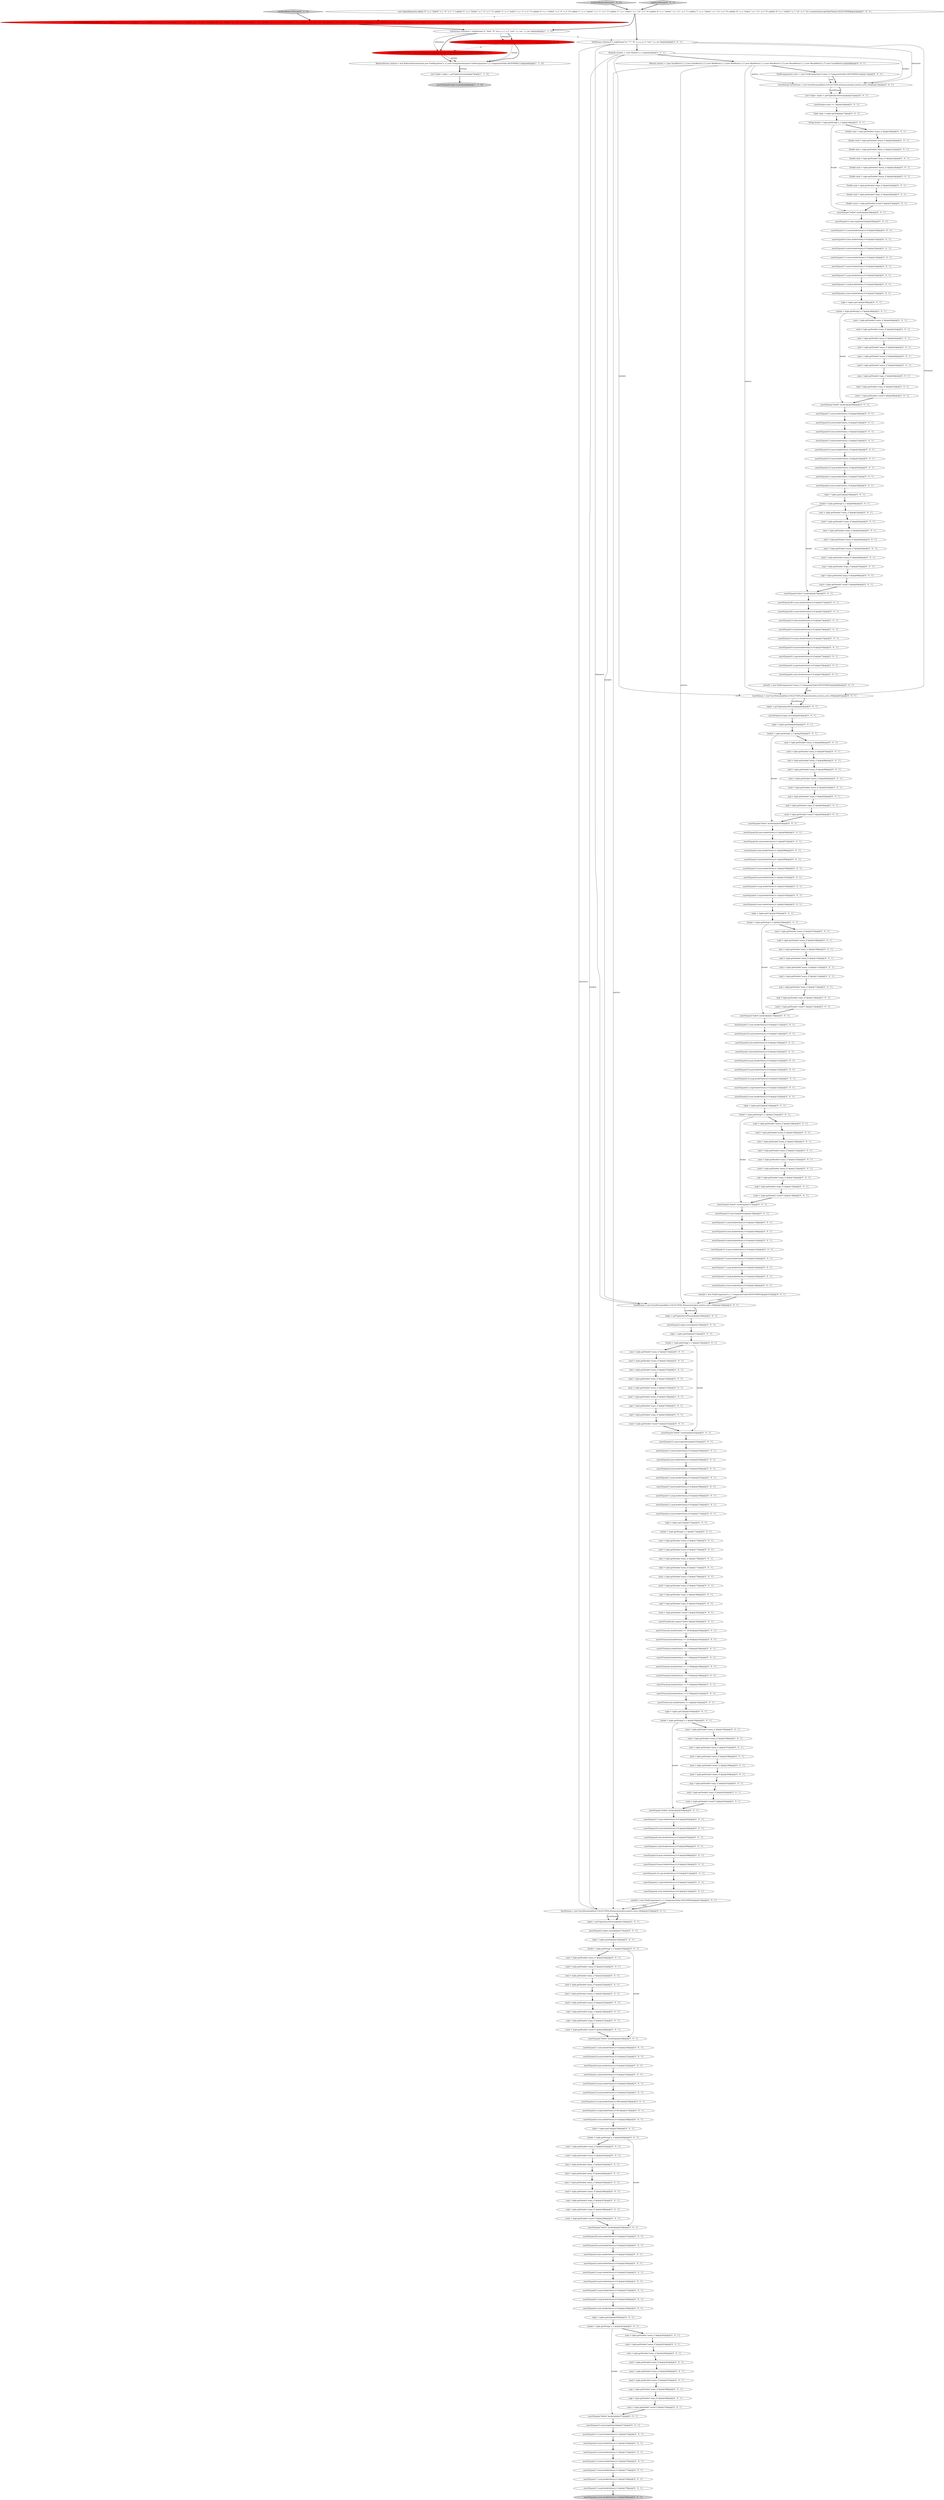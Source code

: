 digraph {
48 [style = filled, label = "assertEquals(0.0,mini.doubleValue(),.01)@@@52@@@['0', '0', '1']", fillcolor = white, shape = ellipse image = "AAA0AAABBB3BBB"];
0 [style = filled, label = "new UpdateRequest().add(id,\"0\",\"a_s\",\"hello0\",\"a_i\",\"0\",\"a_f\",\"1\").add(id,\"2\",\"a_s\",\"hello0\",\"a_i\",\"2\",\"a_f\",\"2\").add(id,\"3\",\"a_s\",\"hello3\",\"a_i\",\"3\",\"a_f\",\"3\").add(id,\"4\",\"a_s\",\"hello4\",\"a_i\",\"4\",\"a_f\",\"4\").add(id,\"1\",\"a_s\",\"hello0\",\"a_i\",\"1\",\"a_f\",\"5\").add(id,\"5\",\"a_s\",\"hello3\",\"a_i\",\"10\",\"a_f\",\"6\").add(id,\"6\",\"a_s\",\"hello4\",\"a_i\",\"11\",\"a_f\",\"7\").add(id,\"7\",\"a_s\",\"hello3\",\"a_i\",\"12\",\"a_f\",\"8\").add(id,\"8\",\"a_s\",\"hello3\",\"a_i\",\"13\",\"a_f\",\"9\").add(id,\"9\",\"a_s\",\"hello0\",\"a_i\",\"14\",\"a_f\",\"10\").commit(cluster.getSolrClient(),COLLECTION)@@@3@@@['1', '0', '1']", fillcolor = white, shape = ellipse image = "AAA0AAABBB1BBB"];
178 [style = filled, label = "FacetStream facetStream = new FacetStream(zkHost,COLLECTION,sParamsA,buckets,metrics,sorts,100)@@@14@@@['0', '0', '1']", fillcolor = white, shape = ellipse image = "AAA0AAABBB3BBB"];
164 [style = filled, label = "bucket = tuple.getString(\"a_s\")@@@39@@@['0', '0', '1']", fillcolor = white, shape = ellipse image = "AAA0AAABBB3BBB"];
142 [style = filled, label = "assertEquals(0,mini.doubleValue(),0.01)@@@232@@@['0', '0', '1']", fillcolor = white, shape = ellipse image = "AAA0AAABBB3BBB"];
71 [style = filled, label = "String bucket = tuple.getString(\"a_s\")@@@18@@@['0', '0', '1']", fillcolor = white, shape = ellipse image = "AAA0AAABBB3BBB"];
17 [style = filled, label = "mini = tuple.getDouble(\"min(a_i)\")@@@130@@@['0', '0', '1']", fillcolor = white, shape = ellipse image = "AAA0AAABBB3BBB"];
20 [style = filled, label = "assertEquals(0,mini.doubleValue(),0.01)@@@207@@@['0', '0', '1']", fillcolor = white, shape = ellipse image = "AAA0AAABBB3BBB"];
240 [style = filled, label = "bucket = tuple.getString(\"a_s\")@@@261@@@['0', '0', '1']", fillcolor = white, shape = ellipse image = "AAA0AAABBB3BBB"];
7 [style = filled, label = "testZeroReducerStream['0', '1', '0']", fillcolor = lightgray, shape = diamond image = "AAA0AAABBB2BBB"];
182 [style = filled, label = "assertEquals(10,maxf.doubleValue(),0.01)@@@235@@@['0', '0', '1']", fillcolor = white, shape = ellipse image = "AAA0AAABBB3BBB"];
161 [style = filled, label = "assertEquals(10.0,maxf.doubleValue(),.01)@@@55@@@['0', '0', '1']", fillcolor = white, shape = ellipse image = "AAA0AAABBB3BBB"];
104 [style = filled, label = "assertEquals(18,sumf.doubleValue(),0.01)@@@118@@@['0', '0', '1']", fillcolor = white, shape = ellipse image = "AAA0AAABBB3BBB"];
111 [style = filled, label = "assertEquals(6.5,avgf.doubleValue(),0.1)@@@103@@@['0', '0', '1']", fillcolor = white, shape = ellipse image = "AAA0AAABBB3BBB"];
256 [style = filled, label = "tuple = tuples.get(2)@@@59@@@['0', '0', '1']", fillcolor = white, shape = ellipse image = "AAA0AAABBB3BBB"];
144 [style = filled, label = "assertEquals(11.0,maxi.doubleValue(),0.01)@@@33@@@['0', '0', '1']", fillcolor = white, shape = ellipse image = "AAA0AAABBB3BBB"];
91 [style = filled, label = "bucket = tuple.getString(\"a_s\")@@@152@@@['0', '0', '1']", fillcolor = white, shape = ellipse image = "AAA0AAABBB3BBB"];
141 [style = filled, label = "mini = tuple.getDouble(\"min(a_i)\")@@@155@@@['0', '0', '1']", fillcolor = white, shape = ellipse image = "AAA0AAABBB3BBB"];
112 [style = filled, label = "assertEquals(\"hello0\",bucket)@@@116@@@['0', '0', '1']", fillcolor = white, shape = ellipse image = "AAA0AAABBB3BBB"];
64 [style = filled, label = "assertTrue(sumi.doubleValue() == 38.0D)@@@184@@@['0', '0', '1']", fillcolor = white, shape = ellipse image = "AAA0AAABBB3BBB"];
32 [style = filled, label = "assertEquals(4.0,minf.doubleValue(),0.1)@@@275@@@['0', '0', '1']", fillcolor = white, shape = ellipse image = "AAA0AAABBB3BBB"];
175 [style = filled, label = "maxi = tuple.getDouble(\"max(a_i)\")@@@90@@@['0', '0', '1']", fillcolor = white, shape = ellipse image = "AAA0AAABBB3BBB"];
217 [style = filled, label = "avgf = tuple.getDouble(\"avg(a_f)\")@@@248@@@['0', '0', '1']", fillcolor = white, shape = ellipse image = "AAA0AAABBB3BBB"];
210 [style = filled, label = "avgi = tuple.getDouble(\"avg(a_i)\")@@@201@@@['0', '0', '1']", fillcolor = white, shape = ellipse image = "AAA0AAABBB3BBB"];
244 [style = filled, label = "assertEquals(7,maxf.doubleValue(),0.01)@@@168@@@['0', '0', '1']", fillcolor = white, shape = ellipse image = "AAA0AAABBB3BBB"];
69 [style = filled, label = "sumi = tuple.getDouble(\"sum(a_i)\")@@@128@@@['0', '0', '1']", fillcolor = white, shape = ellipse image = "AAA0AAABBB3BBB"];
109 [style = filled, label = "facetStream = new FacetStream(zkHost,COLLECTION,sParamsA,buckets,metrics,sorts,100)@@@81@@@['0', '0', '1']", fillcolor = white, shape = ellipse image = "AAA0AAABBB3BBB"];
70 [style = filled, label = "assertEquals(6.5,avgf.doubleValue(),0.01)@@@258@@@['0', '0', '1']", fillcolor = white, shape = ellipse image = "AAA0AAABBB3BBB"];
221 [style = filled, label = "assertEquals(\"hello0\",bucket)@@@49@@@['0', '0', '1']", fillcolor = white, shape = ellipse image = "AAA0AAABBB3BBB"];
74 [style = filled, label = "assertEquals(4.0,minf.doubleValue(),0.01)@@@141@@@['0', '0', '1']", fillcolor = white, shape = ellipse image = "AAA0AAABBB3BBB"];
247 [style = filled, label = "avgi = tuple.getDouble(\"avg(a_i)\")@@@180@@@['0', '0', '1']", fillcolor = white, shape = ellipse image = "AAA0AAABBB3BBB"];
150 [style = filled, label = "maxf = tuple.getDouble(\"max(a_f)\")@@@45@@@['0', '0', '1']", fillcolor = white, shape = ellipse image = "AAA0AAABBB3BBB"];
278 [style = filled, label = "minf = tuple.getDouble(\"min(a_f)\")@@@265@@@['0', '0', '1']", fillcolor = white, shape = ellipse image = "AAA0AAABBB3BBB"];
173 [style = filled, label = "sumi = tuple.getDouble(\"sum(a_i)\")@@@86@@@['0', '0', '1']", fillcolor = white, shape = ellipse image = "AAA0AAABBB3BBB"];
97 [style = filled, label = "List<Tuple> tuples = getTuples(facetStream)@@@15@@@['0', '0', '1']", fillcolor = white, shape = ellipse image = "AAA0AAABBB3BBB"];
209 [style = filled, label = "count = tuple.getDouble(\"count(*)\")@@@115@@@['0', '0', '1']", fillcolor = white, shape = ellipse image = "AAA0AAABBB3BBB"];
79 [style = filled, label = "avgf = tuple.getDouble(\"avg(a_f)\")@@@202@@@['0', '0', '1']", fillcolor = white, shape = ellipse image = "AAA0AAABBB3BBB"];
58 [style = filled, label = "count = tuple.getDouble(\"count(*)\")@@@161@@@['0', '0', '1']", fillcolor = white, shape = ellipse image = "AAA0AAABBB3BBB"];
279 [style = filled, label = "assertEquals(9.0,maxf.doubleValue(),0.01)@@@76@@@['0', '0', '1']", fillcolor = white, shape = ellipse image = "AAA0AAABBB3BBB"];
43 [style = filled, label = "avgf = tuple.getDouble(\"avg(a_f)\")@@@181@@@['0', '0', '1']", fillcolor = white, shape = ellipse image = "AAA0AAABBB3BBB"];
163 [style = filled, label = "sumf = tuple.getDouble(\"sum(a_f)\")@@@41@@@['0', '0', '1']", fillcolor = white, shape = ellipse image = "AAA0AAABBB3BBB"];
230 [style = filled, label = "maxi = tuple.getDouble(\"max(a_i)\")@@@111@@@['0', '0', '1']", fillcolor = white, shape = ellipse image = "AAA0AAABBB3BBB"];
249 [style = filled, label = "assertEquals(18,sumf.doubleValue(),.01)@@@51@@@['0', '0', '1']", fillcolor = white, shape = ellipse image = "AAA0AAABBB3BBB"];
255 [style = filled, label = "assertEquals(4,count.doubleValue(),0.01)@@@79@@@['0', '0', '1']", fillcolor = white, shape = ellipse image = "AAA0AAABBB3BBB"];
83 [style = filled, label = "assertEquals(3,minf.doubleValue(),0.01)@@@254@@@['0', '0', '1']", fillcolor = white, shape = ellipse image = "AAA0AAABBB3BBB"];
134 [style = filled, label = "avgi = tuple.getDouble(\"avg(a_i)\")@@@159@@@['0', '0', '1']", fillcolor = white, shape = ellipse image = "AAA0AAABBB3BBB"];
246 [style = filled, label = "minf = tuple.getDouble(\"min(a_f)\")@@@89@@@['0', '0', '1']", fillcolor = white, shape = ellipse image = "AAA0AAABBB3BBB"];
78 [style = filled, label = "Double minf = tuple.getDouble(\"min(a_f)\")@@@22@@@['0', '0', '1']", fillcolor = white, shape = ellipse image = "AAA0AAABBB3BBB"];
273 [style = filled, label = "maxf = tuple.getDouble(\"max(a_f)\")@@@225@@@['0', '0', '1']", fillcolor = white, shape = ellipse image = "AAA0AAABBB3BBB"];
2 [style = filled, label = "ReducerStream rstream = new ReducerStream(stream,new FieldEqualitor(\"a_s\"),new GroupOperation(new FieldComparator(\"a_f\",ComparatorOrder.ASCENDING),5))@@@6@@@['1', '1', '0']", fillcolor = white, shape = ellipse image = "AAA0AAABBB1BBB"];
220 [style = filled, label = "assertTrue(mini.doubleValue() == 3.0D)@@@186@@@['0', '0', '1']", fillcolor = white, shape = ellipse image = "AAA0AAABBB3BBB"];
6 [style = filled, label = "CloudSolrStream stream = new CloudSolrStream(zkHost,COLLECTION,sParamsA)@@@5@@@['1', '0', '0']", fillcolor = red, shape = ellipse image = "AAA1AAABBB1BBB"];
124 [style = filled, label = "avgi = tuple.getDouble(\"avg(a_i)\")@@@113@@@['0', '0', '1']", fillcolor = white, shape = ellipse image = "AAA0AAABBB3BBB"];
158 [style = filled, label = "assertEquals(7.5,avgi.doubleValue(),0.1)@@@278@@@['0', '0', '1']", fillcolor = white, shape = ellipse image = "AAA0AAABBB3BBB"];
81 [style = filled, label = "assertEquals(4,count.doubleValue(),0.1)@@@104@@@['0', '0', '1']", fillcolor = white, shape = ellipse image = "AAA0AAABBB3BBB"];
188 [style = filled, label = "avgf = tuple.getDouble(\"avg(a_f)\")@@@68@@@['0', '0', '1']", fillcolor = white, shape = ellipse image = "AAA0AAABBB3BBB"];
117 [style = filled, label = "tuples = getTuples(facetStream)@@@216@@@['0', '0', '1']", fillcolor = white, shape = ellipse image = "AAA0AAABBB3BBB"];
77 [style = filled, label = "assertEquals(4.25,avgi.doubleValue(),0.01)@@@211@@@['0', '0', '1']", fillcolor = white, shape = ellipse image = "AAA0AAABBB3BBB"];
237 [style = filled, label = "count = tuple.getDouble(\"count(*)\")@@@203@@@['0', '0', '1']", fillcolor = white, shape = ellipse image = "AAA0AAABBB3BBB"];
12 [style = filled, label = "Bucket(( buckets = {new Bucket(\"a_s\")}@@@5@@@['0', '0', '1']", fillcolor = white, shape = ellipse image = "AAA0AAABBB3BBB"];
136 [style = filled, label = "count = tuple.getDouble(\"count(*)\")@@@94@@@['0', '0', '1']", fillcolor = white, shape = ellipse image = "AAA0AAABBB3BBB"];
56 [style = filled, label = "minf = tuple.getDouble(\"min(a_f)\")@@@64@@@['0', '0', '1']", fillcolor = white, shape = ellipse image = "AAA0AAABBB3BBB"];
169 [style = filled, label = "avgi = tuple.getDouble(\"avg(a_i)\")@@@226@@@['0', '0', '1']", fillcolor = white, shape = ellipse image = "AAA0AAABBB3BBB"];
228 [style = filled, label = "Double sumf = tuple.getDouble(\"sum(a_f)\")@@@20@@@['0', '0', '1']", fillcolor = white, shape = ellipse image = "AAA0AAABBB3BBB"];
40 [style = filled, label = "sumf = tuple.getDouble(\"sum(a_f)\")@@@196@@@['0', '0', '1']", fillcolor = white, shape = ellipse image = "AAA0AAABBB3BBB"];
25 [style = filled, label = "assertEquals(\"hello4\",bucket)@@@28@@@['0', '0', '1']", fillcolor = white, shape = ellipse image = "AAA0AAABBB3BBB"];
128 [style = filled, label = "sumi = tuple.getDouble(\"sum(a_i)\")@@@174@@@['0', '0', '1']", fillcolor = white, shape = ellipse image = "AAA0AAABBB3BBB"];
23 [style = filled, label = "bucket = tuple.getString(\"a_s\")@@@173@@@['0', '0', '1']", fillcolor = white, shape = ellipse image = "AAA0AAABBB3BBB"];
261 [style = filled, label = "count = tuple.getDouble(\"count(*)\")@@@136@@@['0', '0', '1']", fillcolor = white, shape = ellipse image = "AAA0AAABBB3BBB"];
213 [style = filled, label = "assertEquals(4.0,minf.doubleValue(),0.01)@@@32@@@['0', '0', '1']", fillcolor = white, shape = ellipse image = "AAA0AAABBB3BBB"];
167 [style = filled, label = "maxf = tuple.getDouble(\"max(a_f)\")@@@66@@@['0', '0', '1']", fillcolor = white, shape = ellipse image = "AAA0AAABBB3BBB"];
203 [style = filled, label = "Tuple tuple = tuples.get(0)@@@17@@@['0', '0', '1']", fillcolor = white, shape = ellipse image = "AAA0AAABBB3BBB"];
268 [style = filled, label = "minf = tuple.getDouble(\"min(a_f)\")@@@223@@@['0', '0', '1']", fillcolor = white, shape = ellipse image = "AAA0AAABBB3BBB"];
51 [style = filled, label = "Double avgi = tuple.getDouble(\"avg(a_i)\")@@@25@@@['0', '0', '1']", fillcolor = white, shape = ellipse image = "AAA0AAABBB3BBB"];
99 [style = filled, label = "avgf = tuple.getDouble(\"avg(a_f)\")@@@227@@@['0', '0', '1']", fillcolor = white, shape = ellipse image = "AAA0AAABBB3BBB"];
200 [style = filled, label = "assertEquals(4,count.doubleValue(),0.01)@@@125@@@['0', '0', '1']", fillcolor = white, shape = ellipse image = "AAA0AAABBB3BBB"];
137 [style = filled, label = "bucket = tuple.getString(\"a_s\")@@@60@@@['0', '0', '1']", fillcolor = white, shape = ellipse image = "AAA0AAABBB3BBB"];
15 [style = filled, label = "assertEquals(4.0,mini.doubleValue(),0.1)@@@274@@@['0', '0', '1']", fillcolor = white, shape = ellipse image = "AAA0AAABBB3BBB"];
41 [style = filled, label = "assertEquals(13,maxi.doubleValue(),0.01)@@@255@@@['0', '0', '1']", fillcolor = white, shape = ellipse image = "AAA0AAABBB3BBB"];
138 [style = filled, label = "avgi = tuple.getDouble(\"avg(a_i)\")@@@268@@@['0', '0', '1']", fillcolor = white, shape = ellipse image = "AAA0AAABBB3BBB"];
224 [style = filled, label = "assertEquals(5.5,avgf.doubleValue(),0.01)@@@36@@@['0', '0', '1']", fillcolor = white, shape = ellipse image = "AAA0AAABBB3BBB"];
252 [style = filled, label = "mini = tuple.getDouble(\"min(a_i)\")@@@42@@@['0', '0', '1']", fillcolor = white, shape = ellipse image = "AAA0AAABBB3BBB"];
181 [style = filled, label = "assertTrue(maxi.doubleValue() == 13.0D)@@@188@@@['0', '0', '1']", fillcolor = white, shape = ellipse image = "AAA0AAABBB3BBB"];
76 [style = filled, label = "assertEquals(3,mini.doubleValue(),0.1)@@@98@@@['0', '0', '1']", fillcolor = white, shape = ellipse image = "AAA0AAABBB3BBB"];
186 [style = filled, label = "sumf = tuple.getDouble(\"sum(a_f)\")@@@263@@@['0', '0', '1']", fillcolor = white, shape = ellipse image = "AAA0AAABBB3BBB"];
26 [style = filled, label = "assertTrue(avgf.doubleValue() == 6.5D)@@@191@@@['0', '0', '1']", fillcolor = white, shape = ellipse image = "AAA0AAABBB3BBB"];
39 [style = filled, label = "assertEquals(\"hello0\",bucket)@@@204@@@['0', '0', '1']", fillcolor = white, shape = ellipse image = "AAA0AAABBB3BBB"];
126 [style = filled, label = "sumf = tuple.getDouble(\"sum(a_f)\")@@@221@@@['0', '0', '1']", fillcolor = white, shape = ellipse image = "AAA0AAABBB3BBB"];
118 [style = filled, label = "mini = tuple.getDouble(\"min(a_i)\")@@@88@@@['0', '0', '1']", fillcolor = white, shape = ellipse image = "AAA0AAABBB3BBB"];
116 [style = filled, label = "avgf = tuple.getDouble(\"avg(a_f)\")@@@93@@@['0', '0', '1']", fillcolor = white, shape = ellipse image = "AAA0AAABBB3BBB"];
231 [style = filled, label = "assertEquals(2,count.doubleValue(),0.1)@@@280@@@['0', '0', '1']", fillcolor = lightgray, shape = ellipse image = "AAA0AAABBB3BBB"];
135 [style = filled, label = "count = tuple.getDouble(\"count(*)\")@@@228@@@['0', '0', '1']", fillcolor = white, shape = ellipse image = "AAA0AAABBB3BBB"];
35 [style = filled, label = "tuple = tuples.get(0)@@@84@@@['0', '0', '1']", fillcolor = white, shape = ellipse image = "AAA0AAABBB3BBB"];
174 [style = filled, label = "assertEquals(9.5,avgi.doubleValue(),0.1)@@@102@@@['0', '0', '1']", fillcolor = white, shape = ellipse image = "AAA0AAABBB3BBB"];
243 [style = filled, label = "assertEquals(6.5,avgf.doubleValue(),0.01)@@@78@@@['0', '0', '1']", fillcolor = white, shape = ellipse image = "AAA0AAABBB3BBB"];
4 [style = filled, label = "testZeroReducerStream['1', '0', '0']", fillcolor = lightgray, shape = diamond image = "AAA0AAABBB1BBB"];
110 [style = filled, label = "minf = tuple.getDouble(\"min(a_f)\")@@@131@@@['0', '0', '1']", fillcolor = white, shape = ellipse image = "AAA0AAABBB3BBB"];
171 [style = filled, label = "avgf = tuple.getDouble(\"avg(a_f)\")@@@47@@@['0', '0', '1']", fillcolor = white, shape = ellipse image = "AAA0AAABBB3BBB"];
11 [style = filled, label = "count = tuple.getDouble(\"count(*)\")@@@249@@@['0', '0', '1']", fillcolor = white, shape = ellipse image = "AAA0AAABBB3BBB"];
8 [style = filled, label = "new UpdateRequest().add(id,\"0\",\"a_s\",\"hello0\",\"a_i\",\"0\",\"a_f\",\"1\").add(id,\"2\",\"a_s\",\"hello0\",\"a_i\",\"2\",\"a_f\",\"2\").add(id,\"3\",\"a_s\",\"hello3\",\"a_i\",\"3\",\"a_f\",\"3\").add(id,\"4\",\"a_s\",\"hello4\",\"a_i\",\"4\",\"a_f\",\"4\").add(id,\"1\",\"a_s\",\"hello0\",\"a_i\",\"1\",\"a_f\",\"5\").add(id,\"5\",\"a_s\",\"hello3\",\"a_i\",\"10\",\"a_f\",\"6\").add(id,\"6\",\"a_s\",\"hello4\",\"a_i\",\"11\",\"a_f\",\"7\").add(id,\"7\",\"a_s\",\"hello3\",\"a_i\",\"12\",\"a_f\",\"8\").add(id,\"8\",\"a_s\",\"hello3\",\"a_i\",\"13\",\"a_f\",\"9\").add(id,\"9\",\"a_s\",\"hello0\",\"a_i\",\"14\",\"a_f\",\"10\").commit(cluster.getSolrClient(),COLLECTIONORALIAS)@@@3@@@['0', '1', '0']", fillcolor = red, shape = ellipse image = "AAA1AAABBB2BBB"];
49 [style = filled, label = "sumf = tuple.getDouble(\"sum(a_f)\")@@@242@@@['0', '0', '1']", fillcolor = white, shape = ellipse image = "AAA0AAABBB3BBB"];
105 [style = filled, label = "avgi = tuple.getDouble(\"avg(a_i)\")@@@247@@@['0', '0', '1']", fillcolor = white, shape = ellipse image = "AAA0AAABBB3BBB"];
235 [style = filled, label = "assertTrue(bucket.equals(\"hello3\"))@@@183@@@['0', '0', '1']", fillcolor = white, shape = ellipse image = "AAA0AAABBB3BBB"];
245 [style = filled, label = "minf = tuple.getDouble(\"min(a_f)\")@@@244@@@['0', '0', '1']", fillcolor = white, shape = ellipse image = "AAA0AAABBB3BBB"];
63 [style = filled, label = "assertEquals(4.5,avgf.doubleValue(),.01)@@@57@@@['0', '0', '1']", fillcolor = white, shape = ellipse image = "AAA0AAABBB3BBB"];
234 [style = filled, label = "assertEquals(4.25,avgi.doubleValue(),.01)@@@56@@@['0', '0', '1']", fillcolor = white, shape = ellipse image = "AAA0AAABBB3BBB"];
277 [style = filled, label = "assertEquals(13,maxi.doubleValue(),0.1)@@@100@@@['0', '0', '1']", fillcolor = white, shape = ellipse image = "AAA0AAABBB3BBB"];
31 [style = filled, label = "assertEquals(3,tuples.size())@@@217@@@['0', '0', '1']", fillcolor = white, shape = ellipse image = "AAA0AAABBB3BBB"];
54 [style = filled, label = "assertEquals(11.0,maxi.doubleValue(),0.01)@@@142@@@['0', '0', '1']", fillcolor = white, shape = ellipse image = "AAA0AAABBB3BBB"];
66 [style = filled, label = "assertEquals(26.0,sumf.doubleValue(),0.01)@@@72@@@['0', '0', '1']", fillcolor = white, shape = ellipse image = "AAA0AAABBB3BBB"];
218 [style = filled, label = "mini = tuple.getDouble(\"min(a_i)\")@@@264@@@['0', '0', '1']", fillcolor = white, shape = ellipse image = "AAA0AAABBB3BBB"];
45 [style = filled, label = "assertEquals(7.0,maxf.doubleValue(),0.01)@@@34@@@['0', '0', '1']", fillcolor = white, shape = ellipse image = "AAA0AAABBB3BBB"];
37 [style = filled, label = "mini = tuple.getDouble(\"min(a_i)\")@@@222@@@['0', '0', '1']", fillcolor = white, shape = ellipse image = "AAA0AAABBB3BBB"];
57 [style = filled, label = "sumf = tuple.getDouble(\"sum(a_f)\")@@@108@@@['0', '0', '1']", fillcolor = white, shape = ellipse image = "AAA0AAABBB3BBB"];
5 [style = filled, label = "assertEquals(0,tuples.size())@@@8@@@['1', '1', '0']", fillcolor = lightgray, shape = ellipse image = "AAA0AAABBB1BBB"];
250 [style = filled, label = "assertEquals(3.0,mini.doubleValue(),0.01)@@@73@@@['0', '0', '1']", fillcolor = white, shape = ellipse image = "AAA0AAABBB3BBB"];
28 [style = filled, label = "assertEquals(10,maxf.doubleValue(),0.01)@@@210@@@['0', '0', '1']", fillcolor = white, shape = ellipse image = "AAA0AAABBB3BBB"];
222 [style = filled, label = "assertEquals(17,sumi.doubleValue(),0.01)@@@205@@@['0', '0', '1']", fillcolor = white, shape = ellipse image = "AAA0AAABBB3BBB"];
156 [style = filled, label = "assertEquals(9.5,avgi.doubleValue(),0.01)@@@257@@@['0', '0', '1']", fillcolor = white, shape = ellipse image = "AAA0AAABBB3BBB"];
267 [style = filled, label = "assertEquals(15,sumi.longValue())@@@29@@@['0', '0', '1']", fillcolor = white, shape = ellipse image = "AAA0AAABBB3BBB"];
269 [style = filled, label = "assertEquals(17,sumi.doubleValue(),.01)@@@50@@@['0', '0', '1']", fillcolor = white, shape = ellipse image = "AAA0AAABBB3BBB"];
272 [style = filled, label = "assertEquals(15,sumi.longValue())@@@138@@@['0', '0', '1']", fillcolor = white, shape = ellipse image = "AAA0AAABBB3BBB"];
165 [style = filled, label = "assertEquals(10,maxf.doubleValue(),0.01)@@@122@@@['0', '0', '1']", fillcolor = white, shape = ellipse image = "AAA0AAABBB3BBB"];
196 [style = filled, label = "assertEquals(11.0,sumf.doubleValue(),0.1)@@@273@@@['0', '0', '1']", fillcolor = white, shape = ellipse image = "AAA0AAABBB3BBB"];
185 [style = filled, label = "SolrParams sParamsA = mapParams(\"q\",\"*:*\",\"fl\",\"a_s,a_i,a_f\",\"sort\",\"a_s asc\")@@@4@@@['0', '0', '1']", fillcolor = white, shape = ellipse image = "AAA0AAABBB3BBB"];
129 [style = filled, label = "maxi = tuple.getDouble(\"max(a_i)\")@@@245@@@['0', '0', '1']", fillcolor = white, shape = ellipse image = "AAA0AAABBB3BBB"];
52 [style = filled, label = "assertEquals(1,minf.doubleValue(),0.01)@@@120@@@['0', '0', '1']", fillcolor = white, shape = ellipse image = "AAA0AAABBB3BBB"];
100 [style = filled, label = "assertEquals(15,sumi.longValue())@@@163@@@['0', '0', '1']", fillcolor = white, shape = ellipse image = "AAA0AAABBB3BBB"];
95 [style = filled, label = "maxi = tuple.getDouble(\"max(a_i)\")@@@266@@@['0', '0', '1']", fillcolor = white, shape = ellipse image = "AAA0AAABBB3BBB"];
184 [style = filled, label = "assertEquals(2,count.doubleValue(),0.01)@@@171@@@['0', '0', '1']", fillcolor = white, shape = ellipse image = "AAA0AAABBB3BBB"];
14 [style = filled, label = "assert(tuples.size() == 3)@@@16@@@['0', '0', '1']", fillcolor = white, shape = ellipse image = "AAA0AAABBB3BBB"];
89 [style = filled, label = "bucket = tuple.getString(\"a_s\")@@@240@@@['0', '0', '1']", fillcolor = white, shape = ellipse image = "AAA0AAABBB3BBB"];
206 [style = filled, label = "assertEquals(3,tuples.size())@@@83@@@['0', '0', '1']", fillcolor = white, shape = ellipse image = "AAA0AAABBB3BBB"];
223 [style = filled, label = "assertEquals(4.0,mini.doubleValue(),0.01)@@@140@@@['0', '0', '1']", fillcolor = white, shape = ellipse image = "AAA0AAABBB3BBB"];
194 [style = filled, label = "tuples = getTuples(facetStream)@@@149@@@['0', '0', '1']", fillcolor = white, shape = ellipse image = "AAA0AAABBB3BBB"];
251 [style = filled, label = "assertTrue(minf.doubleValue() == 3.0D)@@@187@@@['0', '0', '1']", fillcolor = white, shape = ellipse image = "AAA0AAABBB3BBB"];
18 [style = filled, label = "sumi = tuple.getDouble(\"sum(a_i)\")@@@220@@@['0', '0', '1']", fillcolor = white, shape = ellipse image = "AAA0AAABBB3BBB"];
42 [style = filled, label = "Double maxf = tuple.getDouble(\"max(a_f)\")@@@24@@@['0', '0', '1']", fillcolor = white, shape = ellipse image = "AAA0AAABBB3BBB"];
3 [style = filled, label = "SolrParams sParamsA = mapParams(\"q\",\"blah\",\"fl\",\"id,a_s, a_i, a_f\",\"sort\",\"a_s asc , a_f asc\")@@@4@@@['1', '1', '0']", fillcolor = white, shape = ellipse image = "AAA0AAABBB1BBB"];
225 [style = filled, label = "mini = tuple.getDouble(\"min(a_i)\")@@@109@@@['0', '0', '1']", fillcolor = white, shape = ellipse image = "AAA0AAABBB3BBB"];
232 [style = filled, label = "assertEquals(38,sumi.doubleValue(),0.01)@@@251@@@['0', '0', '1']", fillcolor = white, shape = ellipse image = "AAA0AAABBB3BBB"];
65 [style = filled, label = "assertEquals(11.0,maxi.doubleValue(),0.1)@@@276@@@['0', '0', '1']", fillcolor = white, shape = ellipse image = "AAA0AAABBB3BBB"];
140 [style = filled, label = "sumf = tuple.getDouble(\"sum(a_f)\")@@@175@@@['0', '0', '1']", fillcolor = white, shape = ellipse image = "AAA0AAABBB3BBB"];
60 [style = filled, label = "minf = tuple.getDouble(\"min(a_f)\")@@@43@@@['0', '0', '1']", fillcolor = white, shape = ellipse image = "AAA0AAABBB3BBB"];
27 [style = filled, label = "assertEquals(2,count.doubleValue(),0.01)@@@37@@@['0', '0', '1']", fillcolor = white, shape = ellipse image = "AAA0AAABBB3BBB"];
180 [style = filled, label = "maxi = tuple.getDouble(\"max(a_i)\")@@@44@@@['0', '0', '1']", fillcolor = white, shape = ellipse image = "AAA0AAABBB3BBB"];
197 [style = filled, label = "assertEquals(2,count.doubleValue(),0.01)@@@146@@@['0', '0', '1']", fillcolor = white, shape = ellipse image = "AAA0AAABBB3BBB"];
44 [style = filled, label = "maxf = tuple.getDouble(\"max(a_f)\")@@@267@@@['0', '0', '1']", fillcolor = white, shape = ellipse image = "AAA0AAABBB3BBB"];
55 [style = filled, label = "assertEquals(4,minf.doubleValue(),0.01)@@@166@@@['0', '0', '1']", fillcolor = white, shape = ellipse image = "AAA0AAABBB3BBB"];
101 [style = filled, label = "mini = tuple.getDouble(\"min(a_i)\")@@@197@@@['0', '0', '1']", fillcolor = white, shape = ellipse image = "AAA0AAABBB3BBB"];
113 [style = filled, label = "sorts(0( = new FieldComparator(\"sum(a_i)\",ComparatorOrder.DESCENDING)@@@80@@@['0', '0', '1']", fillcolor = white, shape = ellipse image = "AAA0AAABBB3BBB"];
146 [style = filled, label = "assertEquals(7.5,avgi.doubleValue(),0.01)@@@35@@@['0', '0', '1']", fillcolor = white, shape = ellipse image = "AAA0AAABBB3BBB"];
190 [style = filled, label = "assertEquals(4,count.doubleValue(),.01)@@@58@@@['0', '0', '1']", fillcolor = white, shape = ellipse image = "AAA0AAABBB3BBB"];
16 [style = filled, label = "assertEquals(1.0,minf.doubleValue(),.01)@@@53@@@['0', '0', '1']", fillcolor = white, shape = ellipse image = "AAA0AAABBB3BBB"];
153 [style = filled, label = "count = tuple.getDouble(\"count(*)\")@@@270@@@['0', '0', '1']", fillcolor = white, shape = ellipse image = "AAA0AAABBB3BBB"];
159 [style = filled, label = "Double count = tuple.getDouble(\"count(*)\")@@@27@@@['0', '0', '1']", fillcolor = white, shape = ellipse image = "AAA0AAABBB3BBB"];
276 [style = filled, label = "assertEquals(4.0,mini.doubleValue(),0.01)@@@31@@@['0', '0', '1']", fillcolor = white, shape = ellipse image = "AAA0AAABBB3BBB"];
62 [style = filled, label = "sumf = tuple.getDouble(\"sum(a_f)\")@@@154@@@['0', '0', '1']", fillcolor = white, shape = ellipse image = "AAA0AAABBB3BBB"];
53 [style = filled, label = "bucket = tuple.getString(\"a_s\")@@@85@@@['0', '0', '1']", fillcolor = white, shape = ellipse image = "AAA0AAABBB3BBB"];
96 [style = filled, label = "mini = tuple.getDouble(\"min(a_i)\")@@@243@@@['0', '0', '1']", fillcolor = white, shape = ellipse image = "AAA0AAABBB3BBB"];
94 [style = filled, label = "maxf = tuple.getDouble(\"max(a_f)\")@@@200@@@['0', '0', '1']", fillcolor = white, shape = ellipse image = "AAA0AAABBB3BBB"];
133 [style = filled, label = "assertTrue(count.doubleValue() == 4)@@@192@@@['0', '0', '1']", fillcolor = white, shape = ellipse image = "AAA0AAABBB3BBB"];
189 [style = filled, label = "assertEquals(3,mini.doubleValue(),0.01)@@@253@@@['0', '0', '1']", fillcolor = white, shape = ellipse image = "AAA0AAABBB3BBB"];
207 [style = filled, label = "minf = tuple.getDouble(\"min(a_f)\")@@@198@@@['0', '0', '1']", fillcolor = white, shape = ellipse image = "AAA0AAABBB3BBB"];
198 [style = filled, label = "assertEquals(7.5,avgi.doubleValue(),0.01)@@@169@@@['0', '0', '1']", fillcolor = white, shape = ellipse image = "AAA0AAABBB3BBB"];
1 [style = filled, label = "List<Tuple> tuples = getTuples(rstream)@@@7@@@['1', '1', '0']", fillcolor = white, shape = ellipse image = "AAA0AAABBB1BBB"];
270 [style = filled, label = "avgf = tuple.getDouble(\"avg(a_f)\")@@@114@@@['0', '0', '1']", fillcolor = white, shape = ellipse image = "AAA0AAABBB3BBB"];
108 [style = filled, label = "avgi = tuple.getDouble(\"avg(a_i)\")@@@134@@@['0', '0', '1']", fillcolor = white, shape = ellipse image = "AAA0AAABBB3BBB"];
205 [style = filled, label = "assertEquals(3.0,minf.doubleValue(),0.01)@@@74@@@['0', '0', '1']", fillcolor = white, shape = ellipse image = "AAA0AAABBB3BBB"];
260 [style = filled, label = "assertEquals(9,maxf.doubleValue(),0.01)@@@256@@@['0', '0', '1']", fillcolor = white, shape = ellipse image = "AAA0AAABBB3BBB"];
122 [style = filled, label = "sumi = tuple.getDouble(\"sum(a_i)\")@@@241@@@['0', '0', '1']", fillcolor = white, shape = ellipse image = "AAA0AAABBB3BBB"];
208 [style = filled, label = "count = tuple.getDouble(\"count(*)\")@@@69@@@['0', '0', '1']", fillcolor = white, shape = ellipse image = "AAA0AAABBB3BBB"];
242 [style = filled, label = "tuple = tuples.get(0)@@@218@@@['0', '0', '1']", fillcolor = white, shape = ellipse image = "AAA0AAABBB3BBB"];
179 [style = filled, label = "maxi = tuple.getDouble(\"max(a_i)\")@@@178@@@['0', '0', '1']", fillcolor = white, shape = ellipse image = "AAA0AAABBB3BBB"];
154 [style = filled, label = "tuple = tuples.get(2)@@@260@@@['0', '0', '1']", fillcolor = white, shape = ellipse image = "AAA0AAABBB3BBB"];
92 [style = filled, label = "assertEquals(14,maxi.doubleValue(),0.01)@@@209@@@['0', '0', '1']", fillcolor = white, shape = ellipse image = "AAA0AAABBB3BBB"];
88 [style = filled, label = "assertEquals(26,sumf.doubleValue(),0.1)@@@97@@@['0', '0', '1']", fillcolor = white, shape = ellipse image = "AAA0AAABBB3BBB"];
238 [style = filled, label = "sorts(0( = new FieldComparator(\"a_s\",ComparatorOrder.DESCENDING)@@@147@@@['0', '0', '1']", fillcolor = white, shape = ellipse image = "AAA0AAABBB3BBB"];
170 [style = filled, label = "assertEquals(38,sumi.doubleValue(),0.1)@@@96@@@['0', '0', '1']", fillcolor = white, shape = ellipse image = "AAA0AAABBB3BBB"];
214 [style = filled, label = "bucket = tuple.getString(\"a_s\")@@@194@@@['0', '0', '1']", fillcolor = white, shape = ellipse image = "AAA0AAABBB3BBB"];
176 [style = filled, label = "bucket = tuple.getString(\"a_s\")@@@106@@@['0', '0', '1']", fillcolor = white, shape = ellipse image = "AAA0AAABBB3BBB"];
93 [style = filled, label = "avgf = tuple.getDouble(\"avg(a_f)\")@@@135@@@['0', '0', '1']", fillcolor = white, shape = ellipse image = "AAA0AAABBB3BBB"];
34 [style = filled, label = "maxi = tuple.getDouble(\"max(a_i)\")@@@65@@@['0', '0', '1']", fillcolor = white, shape = ellipse image = "AAA0AAABBB3BBB"];
86 [style = filled, label = "assertTrue(maxf.doubleValue() == 9.0D)@@@189@@@['0', '0', '1']", fillcolor = white, shape = ellipse image = "AAA0AAABBB3BBB"];
103 [style = filled, label = "assertEquals(11,sumf.doubleValue(),0.01)@@@139@@@['0', '0', '1']", fillcolor = white, shape = ellipse image = "AAA0AAABBB3BBB"];
29 [style = filled, label = "maxf = tuple.getDouble(\"max(a_f)\")@@@133@@@['0', '0', '1']", fillcolor = white, shape = ellipse image = "AAA0AAABBB3BBB"];
68 [style = filled, label = "assertEquals(14.0,maxi.doubleValue(),.01)@@@54@@@['0', '0', '1']", fillcolor = white, shape = ellipse image = "AAA0AAABBB3BBB"];
264 [style = filled, label = "assertEquals(\"hello3\",bucket)@@@250@@@['0', '0', '1']", fillcolor = white, shape = ellipse image = "AAA0AAABBB3BBB"];
24 [style = filled, label = "assertEquals(\"hello4\",bucket)@@@137@@@['0', '0', '1']", fillcolor = white, shape = ellipse image = "AAA0AAABBB3BBB"];
38 [style = filled, label = "assertEquals(4,count.doubleValue(),0.01)@@@238@@@['0', '0', '1']", fillcolor = white, shape = ellipse image = "AAA0AAABBB3BBB"];
229 [style = filled, label = "assertEquals(17,sumi.doubleValue(),0.01)@@@230@@@['0', '0', '1']", fillcolor = white, shape = ellipse image = "AAA0AAABBB3BBB"];
271 [style = filled, label = "assertEquals(4,mini.doubleValue(),0.01)@@@165@@@['0', '0', '1']", fillcolor = white, shape = ellipse image = "AAA0AAABBB3BBB"];
274 [style = filled, label = "facetStream = new FacetStream(zkHost,COLLECTION,sParamsA,buckets,metrics,sorts,100)@@@148@@@['0', '0', '1']", fillcolor = white, shape = ellipse image = "AAA0AAABBB3BBB"];
257 [style = filled, label = "tuple = tuples.get(1)@@@38@@@['0', '0', '1']", fillcolor = white, shape = ellipse image = "AAA0AAABBB3BBB"];
183 [style = filled, label = "assertEquals(7.0,maxf.doubleValue(),0.01)@@@143@@@['0', '0', '1']", fillcolor = white, shape = ellipse image = "AAA0AAABBB3BBB"];
215 [style = filled, label = "assertEquals(13.0,maxi.doubleValue(),0.01)@@@75@@@['0', '0', '1']", fillcolor = white, shape = ellipse image = "AAA0AAABBB3BBB"];
22 [style = filled, label = "bucket = tuple.getString(\"a_s\")@@@219@@@['0', '0', '1']", fillcolor = white, shape = ellipse image = "AAA0AAABBB3BBB"];
114 [style = filled, label = "avgi = tuple.getDouble(\"avg(a_i)\")@@@46@@@['0', '0', '1']", fillcolor = white, shape = ellipse image = "AAA0AAABBB3BBB"];
67 [style = filled, label = "sumi = tuple.getDouble(\"sum(a_i)\")@@@195@@@['0', '0', '1']", fillcolor = white, shape = ellipse image = "AAA0AAABBB3BBB"];
125 [style = filled, label = "bucket = tuple.getString(\"a_s\")@@@127@@@['0', '0', '1']", fillcolor = white, shape = ellipse image = "AAA0AAABBB3BBB"];
139 [style = filled, label = "Double mini = tuple.getDouble(\"min(a_i)\")@@@21@@@['0', '0', '1']", fillcolor = white, shape = ellipse image = "AAA0AAABBB3BBB"];
265 [style = filled, label = "maxi = tuple.getDouble(\"max(a_i)\")@@@132@@@['0', '0', '1']", fillcolor = white, shape = ellipse image = "AAA0AAABBB3BBB"];
87 [style = filled, label = "avgi = tuple.getDouble(\"avg(a_i)\")@@@67@@@['0', '0', '1']", fillcolor = white, shape = ellipse image = "AAA0AAABBB3BBB"];
33 [style = filled, label = "Double sumi = tuple.getDouble(\"sum(a_i)\")@@@19@@@['0', '0', '1']", fillcolor = white, shape = ellipse image = "AAA0AAABBB3BBB"];
10 [style = filled, label = "assertEquals(17,sumi.doubleValue(),0.01)@@@117@@@['0', '0', '1']", fillcolor = white, shape = ellipse image = "AAA0AAABBB3BBB"];
177 [style = filled, label = "tuple = tuples.get(1)@@@105@@@['0', '0', '1']", fillcolor = white, shape = ellipse image = "AAA0AAABBB3BBB"];
102 [style = filled, label = "maxf = tuple.getDouble(\"max(a_f)\")@@@179@@@['0', '0', '1']", fillcolor = white, shape = ellipse image = "AAA0AAABBB3BBB"];
160 [style = filled, label = "assertEquals(18,sumf.doubleValue(),0.01)@@@231@@@['0', '0', '1']", fillcolor = white, shape = ellipse image = "AAA0AAABBB3BBB"];
19 [style = filled, label = "assertEquals(11.0,sumf.doubleValue(),0.01)@@@30@@@['0', '0', '1']", fillcolor = white, shape = ellipse image = "AAA0AAABBB3BBB"];
191 [style = filled, label = "mini = tuple.getDouble(\"min(a_i)\")@@@176@@@['0', '0', '1']", fillcolor = white, shape = ellipse image = "AAA0AAABBB3BBB"];
47 [style = filled, label = "assertEquals(4,count.doubleValue(),0.01)@@@213@@@['0', '0', '1']", fillcolor = white, shape = ellipse image = "AAA0AAABBB3BBB"];
132 [style = filled, label = "tuple = tuples.get(1)@@@172@@@['0', '0', '1']", fillcolor = white, shape = ellipse image = "AAA0AAABBB3BBB"];
162 [style = filled, label = "assertEquals(18,sumf.doubleValue(),0.01)@@@206@@@['0', '0', '1']", fillcolor = white, shape = ellipse image = "AAA0AAABBB3BBB"];
21 [style = filled, label = "assertEquals(26,sumf.doubleValue(),0.01)@@@252@@@['0', '0', '1']", fillcolor = white, shape = ellipse image = "AAA0AAABBB3BBB"];
30 [style = filled, label = "tuples = getTuples(facetStream)@@@82@@@['0', '0', '1']", fillcolor = white, shape = ellipse image = "AAA0AAABBB3BBB"];
143 [style = filled, label = "assertEquals(7.5,avgi.doubleValue(),0.01)@@@144@@@['0', '0', '1']", fillcolor = white, shape = ellipse image = "AAA0AAABBB3BBB"];
148 [style = filled, label = "minf = tuple.getDouble(\"min(a_f)\")@@@177@@@['0', '0', '1']", fillcolor = white, shape = ellipse image = "AAA0AAABBB3BBB"];
85 [style = filled, label = "assertEquals(4.25,avgi.doubleValue(),0.0001)@@@236@@@['0', '0', '1']", fillcolor = white, shape = ellipse image = "AAA0AAABBB3BBB"];
219 [style = filled, label = "count = tuple.getDouble(\"count(*)\")@@@48@@@['0', '0', '1']", fillcolor = white, shape = ellipse image = "AAA0AAABBB3BBB"];
107 [style = filled, label = "maxi = tuple.getDouble(\"max(a_i)\")@@@199@@@['0', '0', '1']", fillcolor = white, shape = ellipse image = "AAA0AAABBB3BBB"];
46 [style = filled, label = "maxi = tuple.getDouble(\"max(a_i)\")@@@157@@@['0', '0', '1']", fillcolor = white, shape = ellipse image = "AAA0AAABBB3BBB"];
106 [style = filled, label = "tuple = tuples.get(2)@@@193@@@['0', '0', '1']", fillcolor = white, shape = ellipse image = "AAA0AAABBB3BBB"];
211 [style = filled, label = "maxf = tuple.getDouble(\"max(a_f)\")@@@158@@@['0', '0', '1']", fillcolor = white, shape = ellipse image = "AAA0AAABBB3BBB"];
50 [style = filled, label = "avgf = tuple.getDouble(\"avg(a_f)\")@@@269@@@['0', '0', '1']", fillcolor = white, shape = ellipse image = "AAA0AAABBB3BBB"];
239 [style = filled, label = "assertEquals(\"hello0\",bucket)@@@229@@@['0', '0', '1']", fillcolor = white, shape = ellipse image = "AAA0AAABBB3BBB"];
258 [style = filled, label = "assertEquals(11,sumf.doubleValue(),0.01)@@@164@@@['0', '0', '1']", fillcolor = white, shape = ellipse image = "AAA0AAABBB3BBB"];
119 [style = filled, label = "assertEquals(4.5,avgf.doubleValue(),0.01)@@@124@@@['0', '0', '1']", fillcolor = white, shape = ellipse image = "AAA0AAABBB3BBB"];
121 [style = filled, label = "minf = tuple.getDouble(\"min(a_f)\")@@@110@@@['0', '0', '1']", fillcolor = white, shape = ellipse image = "AAA0AAABBB3BBB"];
73 [style = filled, label = "assertEquals(1,minf.doubleValue(),0.01)@@@208@@@['0', '0', '1']", fillcolor = white, shape = ellipse image = "AAA0AAABBB3BBB"];
98 [style = filled, label = "sumi = tuple.getDouble(\"sum(a_i)\")@@@40@@@['0', '0', '1']", fillcolor = white, shape = ellipse image = "AAA0AAABBB3BBB"];
82 [style = filled, label = "assertEquals(0,mini.doubleValue(),0.01)@@@119@@@['0', '0', '1']", fillcolor = white, shape = ellipse image = "AAA0AAABBB3BBB"];
127 [style = filled, label = "avgf = tuple.getDouble(\"avg(a_f)\")@@@160@@@['0', '0', '1']", fillcolor = white, shape = ellipse image = "AAA0AAABBB3BBB"];
168 [style = filled, label = "facetStream = new FacetStream(zkHost,COLLECTION,sParamsA,buckets,metrics,sorts,100)@@@215@@@['0', '0', '1']", fillcolor = white, shape = ellipse image = "AAA0AAABBB3BBB"];
201 [style = filled, label = "FieldComparator(( sorts = {new FieldComparator(\"sum(a_i)\",ComparatorOrder.ASCENDING)}@@@11@@@['0', '0', '1']", fillcolor = white, shape = ellipse image = "AAA0AAABBB3BBB"];
166 [style = filled, label = "assertEquals(11,maxi.doubleValue(),0.01)@@@167@@@['0', '0', '1']", fillcolor = white, shape = ellipse image = "AAA0AAABBB3BBB"];
262 [style = filled, label = "assertEquals(4.5,avgf.doubleValue(),0.01)@@@212@@@['0', '0', '1']", fillcolor = white, shape = ellipse image = "AAA0AAABBB3BBB"];
72 [style = filled, label = "assertEquals(\"hello3\",bucket)@@@70@@@['0', '0', '1']", fillcolor = white, shape = ellipse image = "AAA0AAABBB3BBB"];
120 [style = filled, label = "assertTrue(avgi.doubleValue() == 9.5D)@@@190@@@['0', '0', '1']", fillcolor = white, shape = ellipse image = "AAA0AAABBB3BBB"];
9 [style = filled, label = "CloudSolrStream stream = new CloudSolrStream(zkHost,COLLECTIONORALIAS,sParamsA)@@@5@@@['0', '1', '0']", fillcolor = red, shape = ellipse image = "AAA1AAABBB2BBB"];
263 [style = filled, label = "assertEquals(4.25,avgi.doubleValue(),0.01)@@@123@@@['0', '0', '1']", fillcolor = white, shape = ellipse image = "AAA0AAABBB3BBB"];
280 [style = filled, label = "testFacetStream['0', '0', '1']", fillcolor = lightgray, shape = diamond image = "AAA0AAABBB3BBB"];
145 [style = filled, label = "assertEquals(9,maxf.doubleValue(),0.1)@@@101@@@['0', '0', '1']", fillcolor = white, shape = ellipse image = "AAA0AAABBB3BBB"];
61 [style = filled, label = "assertEquals(4,count.doubleValue(),0.01)@@@259@@@['0', '0', '1']", fillcolor = white, shape = ellipse image = "AAA0AAABBB3BBB"];
155 [style = filled, label = "assertEquals(9.5,avgi.doubleValue(),0.01)@@@77@@@['0', '0', '1']", fillcolor = white, shape = ellipse image = "AAA0AAABBB3BBB"];
151 [style = filled, label = "assertEquals(14,maxi.doubleValue(),0.01)@@@121@@@['0', '0', '1']", fillcolor = white, shape = ellipse image = "AAA0AAABBB3BBB"];
248 [style = filled, label = "assertEquals(5.5,avgf.doubleValue(),0.01)@@@145@@@['0', '0', '1']", fillcolor = white, shape = ellipse image = "AAA0AAABBB3BBB"];
123 [style = filled, label = "Double maxi = tuple.getDouble(\"max(a_i)\")@@@23@@@['0', '0', '1']", fillcolor = white, shape = ellipse image = "AAA0AAABBB3BBB"];
192 [style = filled, label = "sumf = tuple.getDouble(\"sum(a_f)\")@@@87@@@['0', '0', '1']", fillcolor = white, shape = ellipse image = "AAA0AAABBB3BBB"];
204 [style = filled, label = "tuple = tuples.get(1)@@@239@@@['0', '0', '1']", fillcolor = white, shape = ellipse image = "AAA0AAABBB3BBB"];
90 [style = filled, label = "tuple = tuples.get(2)@@@126@@@['0', '0', '1']", fillcolor = white, shape = ellipse image = "AAA0AAABBB3BBB"];
36 [style = filled, label = "maxi = tuple.getDouble(\"max(a_i)\")@@@224@@@['0', '0', '1']", fillcolor = white, shape = ellipse image = "AAA0AAABBB3BBB"];
226 [style = filled, label = "assertEquals(3,minf.doubleValue(),0.1)@@@99@@@['0', '0', '1']", fillcolor = white, shape = ellipse image = "AAA0AAABBB3BBB"];
149 [style = filled, label = "Double avgf = tuple.getDouble(\"avg(a_f)\")@@@26@@@['0', '0', '1']", fillcolor = white, shape = ellipse image = "AAA0AAABBB3BBB"];
80 [style = filled, label = "assertEquals(14,maxi.doubleValue(),0.01)@@@234@@@['0', '0', '1']", fillcolor = white, shape = ellipse image = "AAA0AAABBB3BBB"];
266 [style = filled, label = "sumf = tuple.getDouble(\"sum(a_f)\")@@@129@@@['0', '0', '1']", fillcolor = white, shape = ellipse image = "AAA0AAABBB3BBB"];
130 [style = filled, label = "sumi = tuple.getDouble(\"sum(a_i)\")@@@107@@@['0', '0', '1']", fillcolor = white, shape = ellipse image = "AAA0AAABBB3BBB"];
187 [style = filled, label = "assertEquals(5.5,avgf.doubleValue(),0.1)@@@279@@@['0', '0', '1']", fillcolor = white, shape = ellipse image = "AAA0AAABBB3BBB"];
195 [style = filled, label = "sumi = tuple.getDouble(\"sum(a_i)\")@@@153@@@['0', '0', '1']", fillcolor = white, shape = ellipse image = "AAA0AAABBB3BBB"];
199 [style = filled, label = "assertEquals(5.5,avgf.doubleValue(),0.01)@@@170@@@['0', '0', '1']", fillcolor = white, shape = ellipse image = "AAA0AAABBB3BBB"];
59 [style = filled, label = "avgi = tuple.getDouble(\"avg(a_i)\")@@@92@@@['0', '0', '1']", fillcolor = white, shape = ellipse image = "AAA0AAABBB3BBB"];
84 [style = filled, label = "sumf = tuple.getDouble(\"sum(a_f)\")@@@62@@@['0', '0', '1']", fillcolor = white, shape = ellipse image = "AAA0AAABBB3BBB"];
115 [style = filled, label = "assertEquals(1,minf.doubleValue(),0.01)@@@233@@@['0', '0', '1']", fillcolor = white, shape = ellipse image = "AAA0AAABBB3BBB"];
147 [style = filled, label = "tuple = tuples.get(0)@@@151@@@['0', '0', '1']", fillcolor = white, shape = ellipse image = "AAA0AAABBB3BBB"];
202 [style = filled, label = "assertEquals(38.0,sumi.doubleValue(),0.01)@@@71@@@['0', '0', '1']", fillcolor = white, shape = ellipse image = "AAA0AAABBB3BBB"];
227 [style = filled, label = "mini = tuple.getDouble(\"min(a_i)\")@@@63@@@['0', '0', '1']", fillcolor = white, shape = ellipse image = "AAA0AAABBB3BBB"];
259 [style = filled, label = "assertTrue(sumf.doubleValue() == 26.0D)@@@185@@@['0', '0', '1']", fillcolor = white, shape = ellipse image = "AAA0AAABBB3BBB"];
172 [style = filled, label = "minf = tuple.getDouble(\"min(a_f)\")@@@156@@@['0', '0', '1']", fillcolor = white, shape = ellipse image = "AAA0AAABBB3BBB"];
281 [style = filled, label = "assertEquals(4.5,avgf.doubleValue(),0.001)@@@237@@@['0', '0', '1']", fillcolor = white, shape = ellipse image = "AAA0AAABBB3BBB"];
233 [style = filled, label = "assertEquals(15,sumi.longValue())@@@272@@@['0', '0', '1']", fillcolor = white, shape = ellipse image = "AAA0AAABBB3BBB"];
216 [style = filled, label = "Metric(( metrics = {new SumMetric(\"a_i\"),new SumMetric(\"a_f\"),new MinMetric(\"a_i\"),new MinMetric(\"a_f\"),new MaxMetric(\"a_i\"),new MaxMetric(\"a_f\"),new MeanMetric(\"a_i\"),new MeanMetric(\"a_f\"),new CountMetric()}@@@8@@@['0', '0', '1']", fillcolor = white, shape = ellipse image = "AAA0AAABBB3BBB"];
241 [style = filled, label = "assertEquals(\"hello3\",bucket)@@@95@@@['0', '0', '1']", fillcolor = white, shape = ellipse image = "AAA0AAABBB3BBB"];
254 [style = filled, label = "sorts(0( = new FieldComparator(\"a_s\",ComparatorOrder.ASCENDING)@@@214@@@['0', '0', '1']", fillcolor = white, shape = ellipse image = "AAA0AAABBB3BBB"];
275 [style = filled, label = "count = tuple.getDouble(\"count(*)\")@@@182@@@['0', '0', '1']", fillcolor = white, shape = ellipse image = "AAA0AAABBB3BBB"];
212 [style = filled, label = "maxf = tuple.getDouble(\"max(a_f)\")@@@112@@@['0', '0', '1']", fillcolor = white, shape = ellipse image = "AAA0AAABBB3BBB"];
236 [style = filled, label = "sumi = tuple.getDouble(\"sum(a_i)\")@@@262@@@['0', '0', '1']", fillcolor = white, shape = ellipse image = "AAA0AAABBB3BBB"];
131 [style = filled, label = "assertEquals(7.0,maxf.doubleValue(),0.1)@@@277@@@['0', '0', '1']", fillcolor = white, shape = ellipse image = "AAA0AAABBB3BBB"];
152 [style = filled, label = "sumi = tuple.getDouble(\"sum(a_i)\")@@@61@@@['0', '0', '1']", fillcolor = white, shape = ellipse image = "AAA0AAABBB3BBB"];
157 [style = filled, label = "assertEquals(\"hello4\",bucket)@@@271@@@['0', '0', '1']", fillcolor = white, shape = ellipse image = "AAA0AAABBB3BBB"];
193 [style = filled, label = "maxf = tuple.getDouble(\"max(a_f)\")@@@91@@@['0', '0', '1']", fillcolor = white, shape = ellipse image = "AAA0AAABBB3BBB"];
253 [style = filled, label = "assertEquals(\"hello4\",bucket)@@@162@@@['0', '0', '1']", fillcolor = white, shape = ellipse image = "AAA0AAABBB3BBB"];
75 [style = filled, label = "assertEquals(3,tuples.size())@@@150@@@['0', '0', '1']", fillcolor = white, shape = ellipse image = "AAA0AAABBB3BBB"];
13 [style = filled, label = "maxf = tuple.getDouble(\"max(a_f)\")@@@246@@@['0', '0', '1']", fillcolor = white, shape = ellipse image = "AAA0AAABBB3BBB"];
1->5 [style = bold, label=""];
212->124 [style = bold, label=""];
238->274 [style = solid, label="sorts"];
220->251 [style = bold, label=""];
3->185 [style = dashed, label="0"];
160->142 [style = bold, label=""];
56->34 [style = bold, label=""];
256->137 [style = bold, label=""];
91->195 [style = bold, label=""];
95->44 [style = bold, label=""];
232->21 [style = bold, label=""];
276->213 [style = bold, label=""];
193->59 [style = bold, label=""];
40->101 [style = bold, label=""];
235->64 [style = bold, label=""];
215->279 [style = bold, label=""];
260->156 [style = bold, label=""];
158->187 [style = bold, label=""];
7->8 [style = bold, label=""];
44->138 [style = bold, label=""];
156->70 [style = bold, label=""];
224->27 [style = bold, label=""];
146->224 [style = bold, label=""];
208->72 [style = bold, label=""];
79->237 [style = bold, label=""];
263->119 [style = bold, label=""];
201->178 [style = bold, label=""];
155->243 [style = bold, label=""];
184->132 [style = bold, label=""];
94->210 [style = bold, label=""];
274->194 [style = bold, label=""];
113->109 [style = bold, label=""];
59->116 [style = bold, label=""];
268->36 [style = bold, label=""];
185->274 [style = solid, label="sParamsA"];
116->136 [style = bold, label=""];
241->170 [style = bold, label=""];
6->2 [style = solid, label="stream"];
216->168 [style = solid, label="metrics"];
123->42 [style = bold, label=""];
71->33 [style = bold, label=""];
227->56 [style = bold, label=""];
278->95 [style = bold, label=""];
244->198 [style = bold, label=""];
2->1 [style = solid, label="rstream"];
201->178 [style = solid, label="sorts"];
65->131 [style = bold, label=""];
102->247 [style = bold, label=""];
230->212 [style = bold, label=""];
265->29 [style = bold, label=""];
175->193 [style = bold, label=""];
30->206 [style = bold, label=""];
68->161 [style = bold, label=""];
82->52 [style = bold, label=""];
207->107 [style = bold, label=""];
272->103 [style = bold, label=""];
137->72 [style = solid, label="bucket"];
246->175 [style = bold, label=""];
275->235 [style = bold, label=""];
127->58 [style = bold, label=""];
182->85 [style = bold, label=""];
216->109 [style = solid, label="metrics"];
60->180 [style = bold, label=""];
164->221 [style = solid, label="bucket"];
198->199 [style = bold, label=""];
177->176 [style = bold, label=""];
194->75 [style = bold, label=""];
89->122 [style = bold, label=""];
125->24 [style = solid, label="bucket"];
0->185 [style = bold, label=""];
128->140 [style = bold, label=""];
58->253 [style = bold, label=""];
64->259 [style = bold, label=""];
0->3 [style = bold, label=""];
151->165 [style = bold, label=""];
148->179 [style = bold, label=""];
234->63 [style = bold, label=""];
131->158 [style = bold, label=""];
264->232 [style = bold, label=""];
12->178 [style = solid, label="buckets"];
179->102 [style = bold, label=""];
135->239 [style = bold, label=""];
9->2 [style = bold, label=""];
255->113 [style = bold, label=""];
245->129 [style = bold, label=""];
53->241 [style = solid, label="bucket"];
174->111 [style = bold, label=""];
112->10 [style = bold, label=""];
104->82 [style = bold, label=""];
118->246 [style = bold, label=""];
80->182 [style = bold, label=""];
122->49 [style = bold, label=""];
75->147 [style = bold, label=""];
183->143 [style = bold, label=""];
216->201 [style = bold, label=""];
98->163 [style = bold, label=""];
23->128 [style = bold, label=""];
10->104 [style = bold, label=""];
237->39 [style = bold, label=""];
229->160 [style = bold, label=""];
170->88 [style = bold, label=""];
54->183 [style = bold, label=""];
157->233 [style = bold, label=""];
195->62 [style = bold, label=""];
242->22 [style = bold, label=""];
61->154 [style = bold, label=""];
4->0 [style = bold, label=""];
204->89 [style = bold, label=""];
248->197 [style = bold, label=""];
6->2 [style = bold, label=""];
168->117 [style = solid, label="facetStream"];
214->67 [style = bold, label=""];
77->262 [style = bold, label=""];
97->14 [style = bold, label=""];
164->98 [style = bold, label=""];
129->13 [style = bold, label=""];
13->105 [style = bold, label=""];
71->25 [style = solid, label="bucket"];
236->186 [style = bold, label=""];
22->18 [style = bold, label=""];
14->203 [style = bold, label=""];
117->31 [style = bold, label=""];
12->109 [style = solid, label="buckets"];
51->149 [style = bold, label=""];
91->253 [style = solid, label="bucket"];
106->214 [style = bold, label=""];
159->25 [style = bold, label=""];
48->16 [style = bold, label=""];
72->202 [style = bold, label=""];
172->46 [style = bold, label=""];
25->267 [style = bold, label=""];
271->55 [style = bold, label=""];
109->30 [style = bold, label=""];
108->93 [style = bold, label=""];
259->220 [style = bold, label=""];
185->12 [style = bold, label=""];
209->112 [style = bold, label=""];
26->133 [style = bold, label=""];
11->264 [style = bold, label=""];
53->173 [style = bold, label=""];
33->228 [style = bold, label=""];
205->215 [style = bold, label=""];
110->265 [style = bold, label=""];
216->178 [style = solid, label="metrics"];
190->256 [style = bold, label=""];
21->189 [style = bold, label=""];
218->278 [style = bold, label=""];
280->0 [style = bold, label=""];
279->155 [style = bold, label=""];
50->153 [style = bold, label=""];
178->97 [style = solid, label="facetStream"];
257->164 [style = bold, label=""];
70->61 [style = bold, label=""];
120->26 [style = bold, label=""];
114->171 [style = bold, label=""];
277->145 [style = bold, label=""];
240->157 [style = solid, label="bucket"];
188->208 [style = bold, label=""];
67->40 [style = bold, label=""];
267->19 [style = bold, label=""];
0->8 [style = dashed, label="0"];
162->20 [style = bold, label=""];
2->1 [style = bold, label=""];
226->277 [style = bold, label=""];
19->276 [style = bold, label=""];
8->3 [style = bold, label=""];
90->125 [style = bold, label=""];
69->266 [style = bold, label=""];
93->261 [style = bold, label=""];
3->6 [style = bold, label=""];
214->39 [style = solid, label="bucket"];
134->127 [style = bold, label=""];
273->169 [style = bold, label=""];
45->146 [style = bold, label=""];
76->226 [style = bold, label=""];
73->92 [style = bold, label=""];
171->219 [style = bold, label=""];
211->134 [style = bold, label=""];
86->120 [style = bold, label=""];
145->174 [style = bold, label=""];
119->200 [style = bold, label=""];
153->157 [style = bold, label=""];
42->51 [style = bold, label=""];
16->68 [style = bold, label=""];
250->205 [style = bold, label=""];
247->43 [style = bold, label=""];
163->252 [style = bold, label=""];
12->274 [style = solid, label="buckets"];
143->248 [style = bold, label=""];
115->80 [style = bold, label=""];
34->167 [style = bold, label=""];
3->9 [style = bold, label=""];
136->241 [style = bold, label=""];
22->239 [style = solid, label="bucket"];
89->264 [style = solid, label="bucket"];
192->118 [style = bold, label=""];
197->238 [style = bold, label=""];
185->109 [style = solid, label="sParamsA"];
18->126 [style = bold, label=""];
210->79 [style = bold, label=""];
222->162 [style = bold, label=""];
161->234 [style = bold, label=""];
165->263 [style = bold, label=""];
84->227 [style = bold, label=""];
121->230 [style = bold, label=""];
55->166 [style = bold, label=""];
29->108 [style = bold, label=""];
36->273 [style = bold, label=""];
47->254 [style = bold, label=""];
152->84 [style = bold, label=""];
216->274 [style = solid, label="metrics"];
240->236 [style = bold, label=""];
142->115 [style = bold, label=""];
169->99 [style = bold, label=""];
17->110 [style = bold, label=""];
101->207 [style = bold, label=""];
107->94 [style = bold, label=""];
144->45 [style = bold, label=""];
113->109 [style = solid, label="sorts"];
206->35 [style = bold, label=""];
281->38 [style = bold, label=""];
133->106 [style = bold, label=""];
249->48 [style = bold, label=""];
266->17 [style = bold, label=""];
66->250 [style = bold, label=""];
238->274 [style = bold, label=""];
154->240 [style = bold, label=""];
109->30 [style = solid, label="facetStream"];
38->204 [style = bold, label=""];
83->41 [style = bold, label=""];
35->53 [style = bold, label=""];
52->151 [style = bold, label=""];
149->159 [style = bold, label=""];
225->121 [style = bold, label=""];
37->268 [style = bold, label=""];
81->177 [style = bold, label=""];
41->260 [style = bold, label=""];
168->117 [style = bold, label=""];
202->66 [style = bold, label=""];
217->11 [style = bold, label=""];
141->172 [style = bold, label=""];
253->100 [style = bold, label=""];
3->9 [style = solid, label="sParamsA"];
213->144 [style = bold, label=""];
243->255 [style = bold, label=""];
125->69 [style = bold, label=""];
78->123 [style = bold, label=""];
57->225 [style = bold, label=""];
132->23 [style = bold, label=""];
9->2 [style = solid, label="stream"];
176->112 [style = solid, label="bucket"];
124->270 [style = bold, label=""];
176->130 [style = bold, label=""];
46->211 [style = bold, label=""];
62->141 [style = bold, label=""];
31->242 [style = bold, label=""];
274->194 [style = solid, label="facetStream"];
6->9 [style = dashed, label="0"];
99->135 [style = bold, label=""];
185->178 [style = solid, label="sParamsA"];
261->24 [style = bold, label=""];
20->73 [style = bold, label=""];
139->78 [style = bold, label=""];
63->190 [style = bold, label=""];
88->76 [style = bold, label=""];
270->209 [style = bold, label=""];
140->191 [style = bold, label=""];
185->168 [style = solid, label="sParamsA"];
32->65 [style = bold, label=""];
130->57 [style = bold, label=""];
186->218 [style = bold, label=""];
254->168 [style = bold, label=""];
126->37 [style = bold, label=""];
239->229 [style = bold, label=""];
228->139 [style = bold, label=""];
138->50 [style = bold, label=""];
24->272 [style = bold, label=""];
252->60 [style = bold, label=""];
3->6 [style = solid, label="sParamsA"];
178->97 [style = bold, label=""];
219->221 [style = bold, label=""];
166->244 [style = bold, label=""];
251->181 [style = bold, label=""];
87->188 [style = bold, label=""];
39->222 [style = bold, label=""];
180->150 [style = bold, label=""];
28->77 [style = bold, label=""];
150->114 [style = bold, label=""];
262->47 [style = bold, label=""];
12->216 [style = bold, label=""];
221->269 [style = bold, label=""];
199->184 [style = bold, label=""];
85->281 [style = bold, label=""];
96->245 [style = bold, label=""];
147->91 [style = bold, label=""];
187->231 [style = bold, label=""];
27->257 [style = bold, label=""];
200->90 [style = bold, label=""];
43->275 [style = bold, label=""];
223->74 [style = bold, label=""];
173->192 [style = bold, label=""];
137->152 [style = bold, label=""];
100->258 [style = bold, label=""];
49->96 [style = bold, label=""];
203->71 [style = bold, label=""];
111->81 [style = bold, label=""];
196->15 [style = bold, label=""];
12->168 [style = solid, label="buckets"];
233->196 [style = bold, label=""];
191->148 [style = bold, label=""];
258->271 [style = bold, label=""];
92->28 [style = bold, label=""];
74->54 [style = bold, label=""];
15->32 [style = bold, label=""];
105->217 [style = bold, label=""];
167->87 [style = bold, label=""];
181->86 [style = bold, label=""];
103->223 [style = bold, label=""];
254->168 [style = solid, label="sorts"];
269->249 [style = bold, label=""];
189->83 [style = bold, label=""];
}
